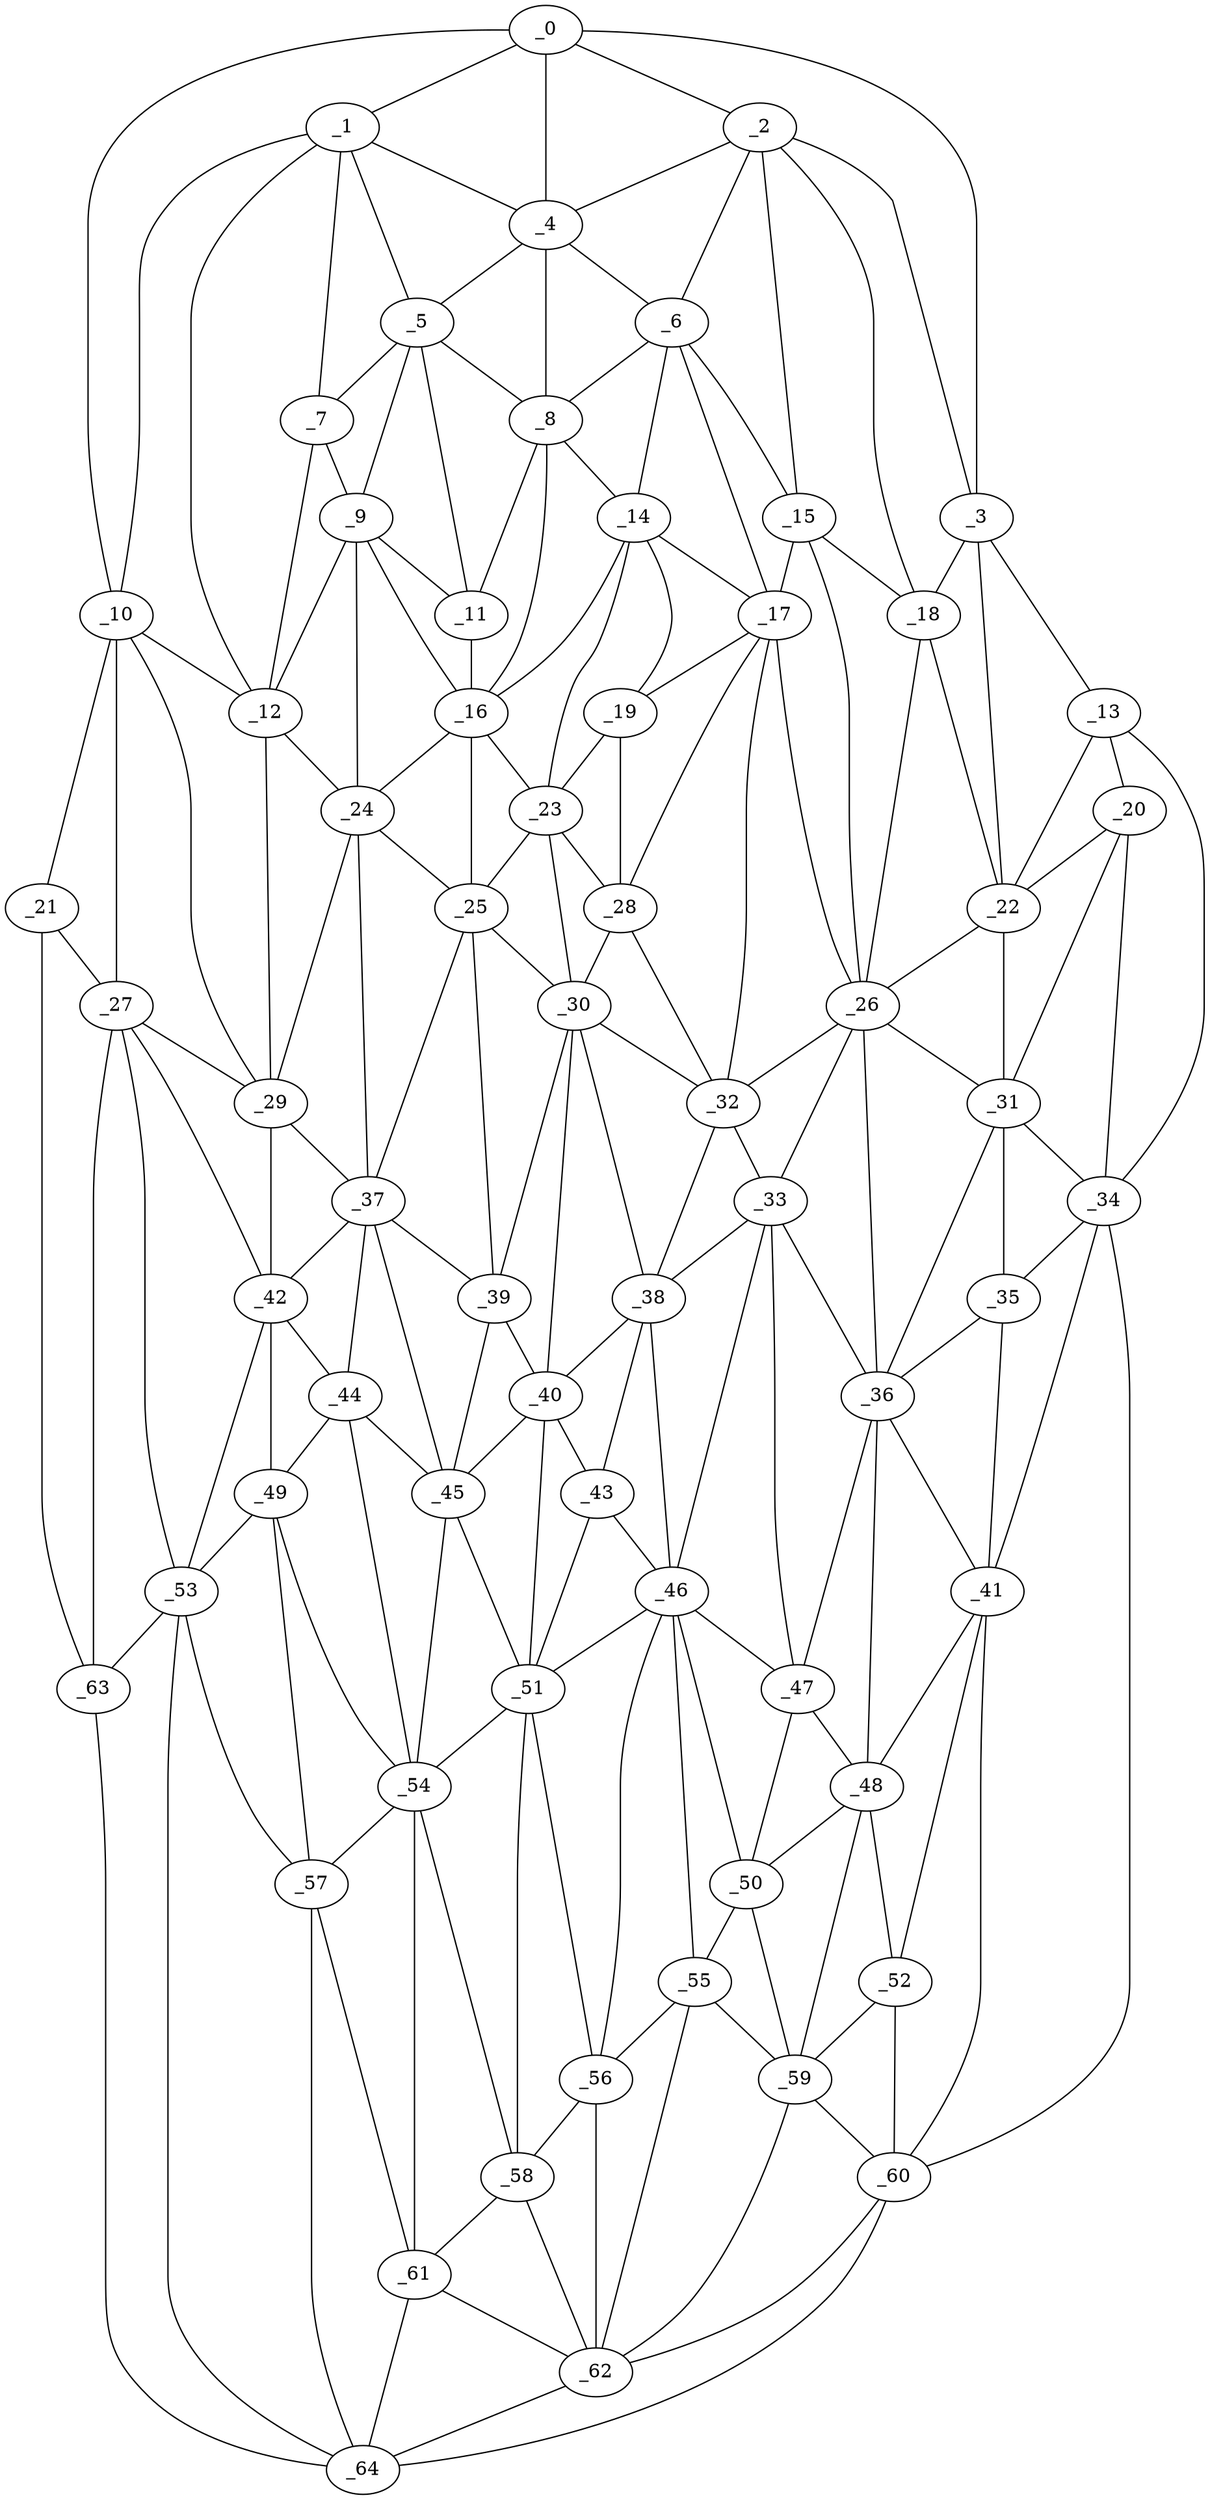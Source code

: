graph "obj81__300.gxl" {
	_0	 [x=19,
		y=17];
	_1	 [x=31,
		y=35];
	_0 -- _1	 [valence=2];
	_2	 [x=33,
		y=97];
	_0 -- _2	 [valence=2];
	_3	 [x=33,
		y=112];
	_0 -- _3	 [valence=1];
	_4	 [x=35,
		y=70];
	_0 -- _4	 [valence=2];
	_10	 [x=43,
		y=3];
	_0 -- _10	 [valence=1];
	_1 -- _4	 [valence=2];
	_5	 [x=37,
		y=58];
	_1 -- _5	 [valence=1];
	_7	 [x=39,
		y=46];
	_1 -- _7	 [valence=2];
	_1 -- _10	 [valence=1];
	_12	 [x=46,
		y=40];
	_1 -- _12	 [valence=2];
	_2 -- _3	 [valence=2];
	_2 -- _4	 [valence=2];
	_6	 [x=38,
		y=82];
	_2 -- _6	 [valence=2];
	_15	 [x=50,
		y=91];
	_2 -- _15	 [valence=2];
	_18	 [x=53,
		y=99];
	_2 -- _18	 [valence=2];
	_13	 [x=46,
		y=123];
	_3 -- _13	 [valence=1];
	_3 -- _18	 [valence=2];
	_22	 [x=57,
		y=110];
	_3 -- _22	 [valence=1];
	_4 -- _5	 [valence=1];
	_4 -- _6	 [valence=1];
	_8	 [x=41,
		y=70];
	_4 -- _8	 [valence=2];
	_5 -- _7	 [valence=2];
	_5 -- _8	 [valence=2];
	_9	 [x=42,
		y=52];
	_5 -- _9	 [valence=2];
	_11	 [x=45,
		y=59];
	_5 -- _11	 [valence=2];
	_6 -- _8	 [valence=2];
	_14	 [x=48,
		y=74];
	_6 -- _14	 [valence=2];
	_6 -- _15	 [valence=1];
	_17	 [x=52,
		y=86];
	_6 -- _17	 [valence=2];
	_7 -- _9	 [valence=2];
	_7 -- _12	 [valence=2];
	_8 -- _11	 [valence=1];
	_8 -- _14	 [valence=2];
	_16	 [x=52,
		y=60];
	_8 -- _16	 [valence=1];
	_9 -- _11	 [valence=2];
	_9 -- _12	 [valence=1];
	_9 -- _16	 [valence=2];
	_24	 [x=60,
		y=46];
	_9 -- _24	 [valence=1];
	_10 -- _12	 [valence=2];
	_21	 [x=57,
		y=2];
	_10 -- _21	 [valence=1];
	_27	 [x=64,
		y=6];
	_10 -- _27	 [valence=1];
	_29	 [x=65,
		y=35];
	_10 -- _29	 [valence=1];
	_11 -- _16	 [valence=1];
	_12 -- _24	 [valence=2];
	_12 -- _29	 [valence=1];
	_20	 [x=56,
		y=123];
	_13 -- _20	 [valence=2];
	_13 -- _22	 [valence=1];
	_34	 [x=74,
		y=124];
	_13 -- _34	 [valence=1];
	_14 -- _16	 [valence=2];
	_14 -- _17	 [valence=2];
	_19	 [x=56,
		y=75];
	_14 -- _19	 [valence=2];
	_23	 [x=58,
		y=70];
	_14 -- _23	 [valence=2];
	_15 -- _17	 [valence=1];
	_15 -- _18	 [valence=1];
	_26	 [x=62,
		y=100];
	_15 -- _26	 [valence=2];
	_16 -- _23	 [valence=1];
	_16 -- _24	 [valence=2];
	_25	 [x=62,
		y=55];
	_16 -- _25	 [valence=2];
	_17 -- _19	 [valence=2];
	_17 -- _26	 [valence=2];
	_28	 [x=64,
		y=79];
	_17 -- _28	 [valence=2];
	_32	 [x=71,
		y=86];
	_17 -- _32	 [valence=2];
	_18 -- _22	 [valence=2];
	_18 -- _26	 [valence=2];
	_19 -- _23	 [valence=1];
	_19 -- _28	 [valence=1];
	_20 -- _22	 [valence=2];
	_31	 [x=70,
		y=113];
	_20 -- _31	 [valence=1];
	_20 -- _34	 [valence=1];
	_21 -- _27	 [valence=1];
	_63	 [x=113,
		y=16];
	_21 -- _63	 [valence=1];
	_22 -- _26	 [valence=2];
	_22 -- _31	 [valence=2];
	_23 -- _25	 [valence=2];
	_23 -- _28	 [valence=2];
	_30	 [x=69,
		y=70];
	_23 -- _30	 [valence=2];
	_24 -- _25	 [valence=1];
	_24 -- _29	 [valence=2];
	_37	 [x=81,
		y=54];
	_24 -- _37	 [valence=2];
	_25 -- _30	 [valence=2];
	_25 -- _37	 [valence=2];
	_39	 [x=82,
		y=61];
	_25 -- _39	 [valence=1];
	_26 -- _31	 [valence=1];
	_26 -- _32	 [valence=1];
	_33	 [x=74,
		y=87];
	_26 -- _33	 [valence=2];
	_36	 [x=77,
		y=104];
	_26 -- _36	 [valence=2];
	_27 -- _29	 [valence=2];
	_42	 [x=85,
		y=36];
	_27 -- _42	 [valence=2];
	_53	 [x=99,
		y=33];
	_27 -- _53	 [valence=2];
	_27 -- _63	 [valence=2];
	_28 -- _30	 [valence=1];
	_28 -- _32	 [valence=1];
	_29 -- _37	 [valence=2];
	_29 -- _42	 [valence=2];
	_30 -- _32	 [valence=2];
	_38	 [x=81,
		y=80];
	_30 -- _38	 [valence=1];
	_30 -- _39	 [valence=1];
	_40	 [x=84,
		y=69];
	_30 -- _40	 [valence=2];
	_31 -- _34	 [valence=1];
	_35	 [x=75,
		y=118];
	_31 -- _35	 [valence=1];
	_31 -- _36	 [valence=2];
	_32 -- _33	 [valence=2];
	_32 -- _38	 [valence=2];
	_33 -- _36	 [valence=2];
	_33 -- _38	 [valence=2];
	_46	 [x=92,
		y=87];
	_33 -- _46	 [valence=2];
	_47	 [x=92,
		y=95];
	_33 -- _47	 [valence=2];
	_34 -- _35	 [valence=2];
	_41	 [x=84,
		y=121];
	_34 -- _41	 [valence=1];
	_60	 [x=109,
		y=114];
	_34 -- _60	 [valence=1];
	_35 -- _36	 [valence=2];
	_35 -- _41	 [valence=1];
	_36 -- _41	 [valence=1];
	_36 -- _47	 [valence=2];
	_48	 [x=93,
		y=105];
	_36 -- _48	 [valence=2];
	_37 -- _39	 [valence=2];
	_37 -- _42	 [valence=2];
	_44	 [x=91,
		y=48];
	_37 -- _44	 [valence=2];
	_45	 [x=92,
		y=64];
	_37 -- _45	 [valence=1];
	_38 -- _40	 [valence=2];
	_43	 [x=89,
		y=79];
	_38 -- _43	 [valence=1];
	_38 -- _46	 [valence=2];
	_39 -- _40	 [valence=2];
	_39 -- _45	 [valence=1];
	_40 -- _43	 [valence=1];
	_40 -- _45	 [valence=2];
	_51	 [x=97,
		y=75];
	_40 -- _51	 [valence=1];
	_41 -- _48	 [valence=2];
	_52	 [x=97,
		y=116];
	_41 -- _52	 [valence=2];
	_41 -- _60	 [valence=1];
	_42 -- _44	 [valence=2];
	_49	 [x=96,
		y=44];
	_42 -- _49	 [valence=2];
	_42 -- _53	 [valence=2];
	_43 -- _46	 [valence=2];
	_43 -- _51	 [valence=2];
	_44 -- _45	 [valence=2];
	_44 -- _49	 [valence=1];
	_54	 [x=99,
		y=62];
	_44 -- _54	 [valence=2];
	_45 -- _51	 [valence=2];
	_45 -- _54	 [valence=2];
	_46 -- _47	 [valence=2];
	_50	 [x=96,
		y=97];
	_46 -- _50	 [valence=2];
	_46 -- _51	 [valence=2];
	_55	 [x=103,
		y=94];
	_46 -- _55	 [valence=2];
	_56	 [x=105,
		y=85];
	_46 -- _56	 [valence=2];
	_47 -- _48	 [valence=2];
	_47 -- _50	 [valence=1];
	_48 -- _50	 [valence=2];
	_48 -- _52	 [valence=1];
	_59	 [x=109,
		y=106];
	_48 -- _59	 [valence=1];
	_49 -- _53	 [valence=1];
	_49 -- _54	 [valence=1];
	_57	 [x=106,
		y=46];
	_49 -- _57	 [valence=2];
	_50 -- _55	 [valence=1];
	_50 -- _59	 [valence=1];
	_51 -- _54	 [valence=2];
	_51 -- _56	 [valence=2];
	_58	 [x=108,
		y=71];
	_51 -- _58	 [valence=2];
	_52 -- _59	 [valence=1];
	_52 -- _60	 [valence=2];
	_53 -- _57	 [valence=1];
	_53 -- _63	 [valence=2];
	_64	 [x=113,
		y=35];
	_53 -- _64	 [valence=2];
	_54 -- _57	 [valence=2];
	_54 -- _58	 [valence=2];
	_61	 [x=110,
		y=51];
	_54 -- _61	 [valence=2];
	_55 -- _56	 [valence=1];
	_55 -- _59	 [valence=2];
	_62	 [x=110,
		y=93];
	_55 -- _62	 [valence=1];
	_56 -- _58	 [valence=2];
	_56 -- _62	 [valence=2];
	_57 -- _61	 [valence=2];
	_57 -- _64	 [valence=2];
	_58 -- _61	 [valence=2];
	_58 -- _62	 [valence=1];
	_59 -- _60	 [valence=2];
	_59 -- _62	 [valence=1];
	_60 -- _62	 [valence=2];
	_60 -- _64	 [valence=1];
	_61 -- _62	 [valence=2];
	_61 -- _64	 [valence=1];
	_62 -- _64	 [valence=2];
	_63 -- _64	 [valence=1];
}
